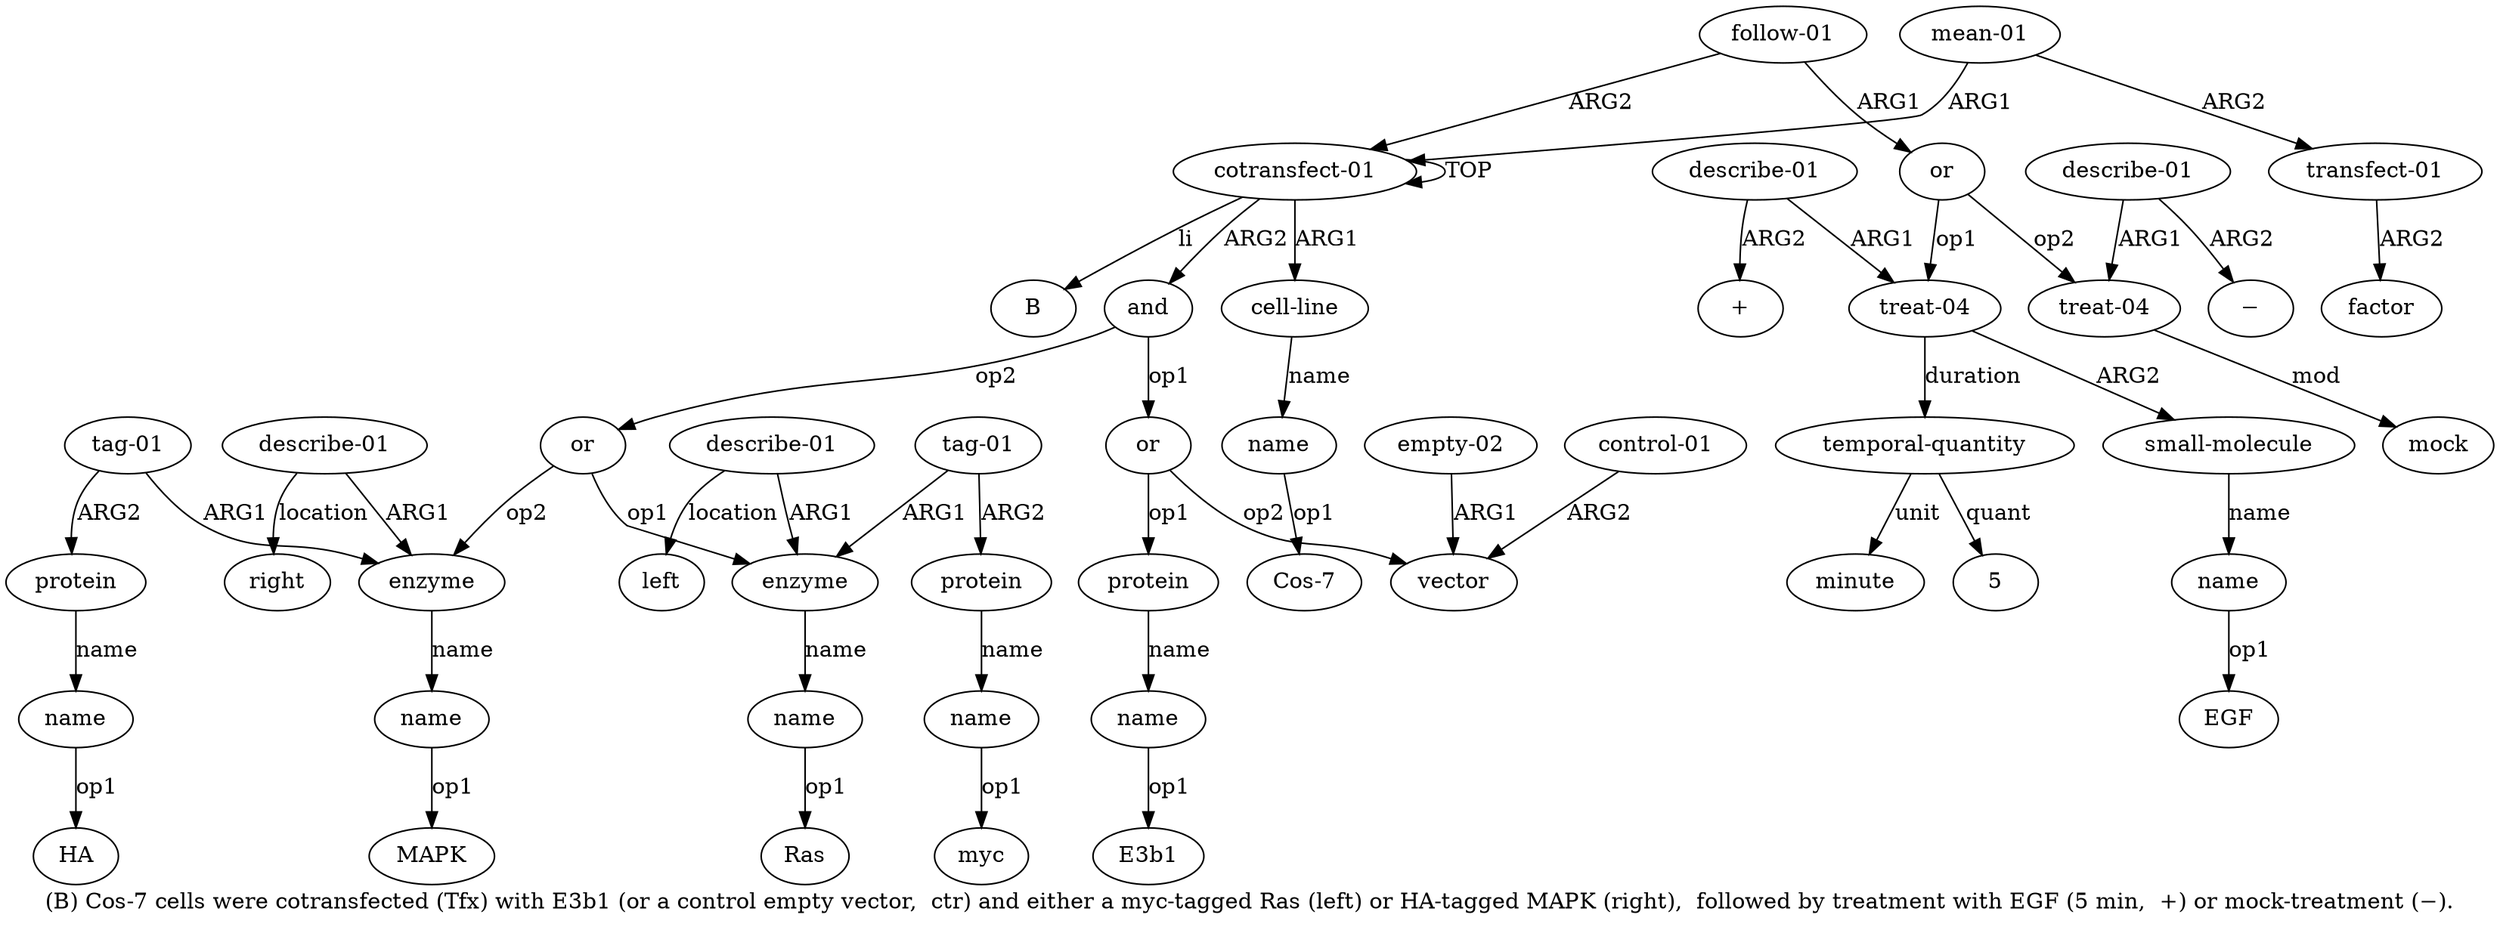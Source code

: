 digraph  {
	graph [label="(B) Cos-7 cells were cotransfected (Tfx) with E3b1 (or a control empty vector,  ctr) and either a myc-tagged Ras (left) or HA-tagged \
MAPK (right),  followed by treatment with EGF (5 min,  +) or mock-treatment (−)."];
	node [label="\N"];
	a20	 [color=black,
		gold_ind=20,
		gold_label="tag-01",
		label="tag-01",
		test_ind=20,
		test_label="tag-01"];
	a21	 [color=black,
		gold_ind=21,
		gold_label=protein,
		label=protein,
		test_ind=21,
		test_label=protein];
	a20 -> a21 [key=0,
	color=black,
	gold_label=ARG2,
	label=ARG2,
	test_label=ARG2];
a18 [color=black,
	gold_ind=18,
	gold_label=enzyme,
	label=enzyme,
	test_ind=18,
	test_label=enzyme];
a20 -> a18 [key=0,
color=black,
gold_label=ARG1,
label=ARG1,
test_label=ARG1];
a22 [color=black,
gold_ind=22,
gold_label=name,
label=name,
test_ind=22,
test_label=name];
a21 -> a22 [key=0,
color=black,
gold_label=name,
label=name,
test_label=name];
"a22 HA" [color=black,
gold_ind=-1,
gold_label=HA,
label=HA,
test_ind=-1,
test_label=HA];
a22 -> "a22 HA" [key=0,
color=black,
gold_label=op1,
label=op1,
test_label=op1];
a23 [color=black,
gold_ind=23,
gold_label="describe-01",
label="describe-01",
test_ind=23,
test_label="describe-01"];
a24 [color=black,
gold_ind=24,
gold_label=right,
label=right,
test_ind=24,
test_label=right];
a23 -> a24 [key=0,
color=black,
gold_label=location,
label=location,
test_label=location];
a23 -> a18 [key=0,
color=black,
gold_label=ARG1,
label=ARG1,
test_label=ARG1];
a25 [color=black,
gold_ind=25,
gold_label="follow-01",
label="follow-01",
test_ind=25,
test_label="follow-01"];
a26 [color=black,
gold_ind=26,
gold_label=or,
label=or,
test_ind=26,
test_label=or];
a25 -> a26 [key=0,
color=black,
gold_label=ARG1,
label=ARG1,
test_label=ARG1];
a0 [color=black,
gold_ind=0,
gold_label="cotransfect-01",
label="cotransfect-01",
test_ind=0,
test_label="cotransfect-01"];
a25 -> a0 [key=0,
color=black,
gold_label=ARG2,
label=ARG2,
test_label=ARG2];
a27 [color=black,
gold_ind=27,
gold_label="treat-04",
label="treat-04",
test_ind=27,
test_label="treat-04"];
a26 -> a27 [key=0,
color=black,
gold_label=op1,
label=op1,
test_label=op1];
a33 [color=black,
gold_ind=33,
gold_label="treat-04",
label="treat-04",
test_ind=33,
test_label="treat-04"];
a26 -> a33 [key=0,
color=black,
gold_label=op2,
label=op2,
test_label=op2];
a28 [color=black,
gold_ind=28,
gold_label="small-molecule",
label="small-molecule",
test_ind=28,
test_label="small-molecule"];
a27 -> a28 [key=0,
color=black,
gold_label=ARG2,
label=ARG2,
test_label=ARG2];
a30 [color=black,
gold_ind=30,
gold_label="temporal-quantity",
label="temporal-quantity",
test_ind=30,
test_label="temporal-quantity"];
a27 -> a30 [key=0,
color=black,
gold_label=duration,
label=duration,
test_label=duration];
a29 [color=black,
gold_ind=29,
gold_label=name,
label=name,
test_ind=29,
test_label=name];
a28 -> a29 [key=0,
color=black,
gold_label=name,
label=name,
test_label=name];
"a29 EGF" [color=black,
gold_ind=-1,
gold_label=EGF,
label=EGF,
test_ind=-1,
test_label=EGF];
a29 -> "a29 EGF" [key=0,
color=black,
gold_label=op1,
label=op1,
test_label=op1];
a31 [color=black,
gold_ind=31,
gold_label=minute,
label=minute,
test_ind=31,
test_label=minute];
"a30 5" [color=black,
gold_ind=-1,
gold_label=5,
label=5,
test_ind=-1,
test_label=5];
a30 -> a31 [key=0,
color=black,
gold_label=unit,
label=unit,
test_label=unit];
a30 -> "a30 5" [key=0,
color=black,
gold_label=quant,
label=quant,
test_label=quant];
a37 [color=black,
gold_ind=37,
gold_label="mean-01",
label="mean-01",
test_ind=37,
test_label="mean-01"];
a38 [color=black,
gold_ind=38,
gold_label="transfect-01",
label="transfect-01",
test_ind=38,
test_label="transfect-01"];
a37 -> a38 [key=0,
color=black,
gold_label=ARG2,
label=ARG2,
test_label=ARG2];
a37 -> a0 [key=0,
color=black,
gold_label=ARG1,
label=ARG1,
test_label=ARG1];
"a32 +" [color=black,
gold_ind=-1,
gold_label="+",
label="+",
test_ind=-1,
test_label="+"];
a36 [color=black,
gold_ind=36,
gold_label=B,
label=B,
test_ind=36,
test_label=B];
a34 [color=black,
gold_ind=34,
gold_label=mock,
label=mock,
test_ind=34,
test_label=mock];
a33 -> a34 [key=0,
color=black,
gold_label=mod,
label=mod,
test_label=mod];
a35 [color=black,
gold_ind=35,
gold_label="describe-01",
label="describe-01",
test_ind=35,
test_label="describe-01"];
a35 -> a33 [key=0,
color=black,
gold_label=ARG1,
label=ARG1,
test_label=ARG1];
"a35 −" [color=black,
gold_ind=-1,
gold_label=−,
label=−,
test_ind=-1,
test_label=−];
a35 -> "a35 −" [key=0,
color=black,
gold_label=ARG2,
label=ARG2,
test_label=ARG2];
"a2 Cos-7" [color=black,
gold_ind=-1,
gold_label="Cos-7",
label="Cos-7",
test_ind=-1,
test_label="Cos-7"];
a32 [color=black,
gold_ind=32,
gold_label="describe-01",
label="describe-01",
test_ind=32,
test_label="describe-01"];
a32 -> a27 [key=0,
color=black,
gold_label=ARG1,
label=ARG1,
test_label=ARG1];
a32 -> "a32 +" [key=0,
color=black,
gold_label=ARG2,
label=ARG2,
test_label=ARG2];
a15 [color=black,
gold_ind=15,
gold_label=name,
label=name,
test_ind=15,
test_label=name];
"a15 myc" [color=black,
gold_ind=-1,
gold_label=myc,
label=myc,
test_ind=-1,
test_label=myc];
a15 -> "a15 myc" [key=0,
color=black,
gold_label=op1,
label=op1,
test_label=op1];
a14 [color=black,
gold_ind=14,
gold_label=protein,
label=protein,
test_ind=14,
test_label=protein];
a14 -> a15 [key=0,
color=black,
gold_label=name,
label=name,
test_label=name];
a17 [color=black,
gold_ind=17,
gold_label=left,
label=left,
test_ind=17,
test_label=left];
a16 [color=black,
gold_ind=16,
gold_label="describe-01",
label="describe-01",
test_ind=16,
test_label="describe-01"];
a16 -> a17 [key=0,
color=black,
gold_label=location,
label=location,
test_label=location];
a11 [color=black,
gold_ind=11,
gold_label=enzyme,
label=enzyme,
test_ind=11,
test_label=enzyme];
a16 -> a11 [key=0,
color=black,
gold_label=ARG1,
label=ARG1,
test_label=ARG1];
a12 [color=black,
gold_ind=12,
gold_label=name,
label=name,
test_ind=12,
test_label=name];
a11 -> a12 [key=0,
color=black,
gold_label=name,
label=name,
test_label=name];
a10 [color=black,
gold_ind=10,
gold_label=or,
label=or,
test_ind=10,
test_label=or];
a10 -> a11 [key=0,
color=black,
gold_label=op1,
label=op1,
test_label=op1];
a10 -> a18 [key=0,
color=black,
gold_label=op2,
label=op2,
test_label=op2];
a13 [color=black,
gold_ind=13,
gold_label="tag-01",
label="tag-01",
test_ind=13,
test_label="tag-01"];
a13 -> a14 [key=0,
color=black,
gold_label=ARG2,
label=ARG2,
test_label=ARG2];
a13 -> a11 [key=0,
color=black,
gold_label=ARG1,
label=ARG1,
test_label=ARG1];
"a12 Ras" [color=black,
gold_ind=-1,
gold_label=Ras,
label=Ras,
test_ind=-1,
test_label=Ras];
a12 -> "a12 Ras" [key=0,
color=black,
gold_label=op1,
label=op1,
test_label=op1];
a39 [color=black,
gold_ind=39,
gold_label=factor,
label=factor,
test_ind=39,
test_label=factor];
a38 -> a39 [key=0,
color=black,
gold_label=ARG2,
label=ARG2,
test_label=ARG2];
a19 [color=black,
gold_ind=19,
gold_label=name,
label=name,
test_ind=19,
test_label=name];
"a19 MAPK" [color=black,
gold_ind=-1,
gold_label=MAPK,
label=MAPK,
test_ind=-1,
test_label=MAPK];
a19 -> "a19 MAPK" [key=0,
color=black,
gold_label=op1,
label=op1,
test_label=op1];
a18 -> a19 [key=0,
color=black,
gold_label=name,
label=name,
test_label=name];
"a6 E3b1" [color=black,
gold_ind=-1,
gold_label=E3b1,
label=E3b1,
test_ind=-1,
test_label=E3b1];
a1 [color=black,
gold_ind=1,
gold_label="cell-line",
label="cell-line",
test_ind=1,
test_label="cell-line"];
a2 [color=black,
gold_ind=2,
gold_label=name,
label=name,
test_ind=2,
test_label=name];
a1 -> a2 [key=0,
color=black,
gold_label=name,
label=name,
test_label=name];
a0 -> a36 [key=0,
color=black,
gold_label=li,
label=li,
test_label=li];
a0 -> a1 [key=0,
color=black,
gold_label=ARG1,
label=ARG1,
test_label=ARG1];
a0 -> a0 [key=0,
color=black,
gold_label=TOP,
label=TOP,
test_label=TOP];
a3 [color=black,
gold_ind=3,
gold_label=and,
label=and,
test_ind=3,
test_label=and];
a0 -> a3 [key=0,
color=black,
gold_label=ARG2,
label=ARG2,
test_label=ARG2];
a3 -> a10 [key=0,
color=black,
gold_label=op2,
label=op2,
test_label=op2];
a4 [color=black,
gold_ind=4,
gold_label=or,
label=or,
test_ind=4,
test_label=or];
a3 -> a4 [key=0,
color=black,
gold_label=op1,
label=op1,
test_label=op1];
a2 -> "a2 Cos-7" [key=0,
color=black,
gold_label=op1,
label=op1,
test_label=op1];
a5 [color=black,
gold_ind=5,
gold_label=protein,
label=protein,
test_ind=5,
test_label=protein];
a6 [color=black,
gold_ind=6,
gold_label=name,
label=name,
test_ind=6,
test_label=name];
a5 -> a6 [key=0,
color=black,
gold_label=name,
label=name,
test_label=name];
a4 -> a5 [key=0,
color=black,
gold_label=op1,
label=op1,
test_label=op1];
a7 [color=black,
gold_ind=7,
gold_label=vector,
label=vector,
test_ind=7,
test_label=vector];
a4 -> a7 [key=0,
color=black,
gold_label=op2,
label=op2,
test_label=op2];
a6 -> "a6 E3b1" [key=0,
color=black,
gold_label=op1,
label=op1,
test_label=op1];
a9 [color=black,
gold_ind=9,
gold_label="control-01",
label="control-01",
test_ind=9,
test_label="control-01"];
a9 -> a7 [key=0,
color=black,
gold_label=ARG2,
label=ARG2,
test_label=ARG2];
a8 [color=black,
gold_ind=8,
gold_label="empty-02",
label="empty-02",
test_ind=8,
test_label="empty-02"];
a8 -> a7 [key=0,
color=black,
gold_label=ARG1,
label=ARG1,
test_label=ARG1];
}

